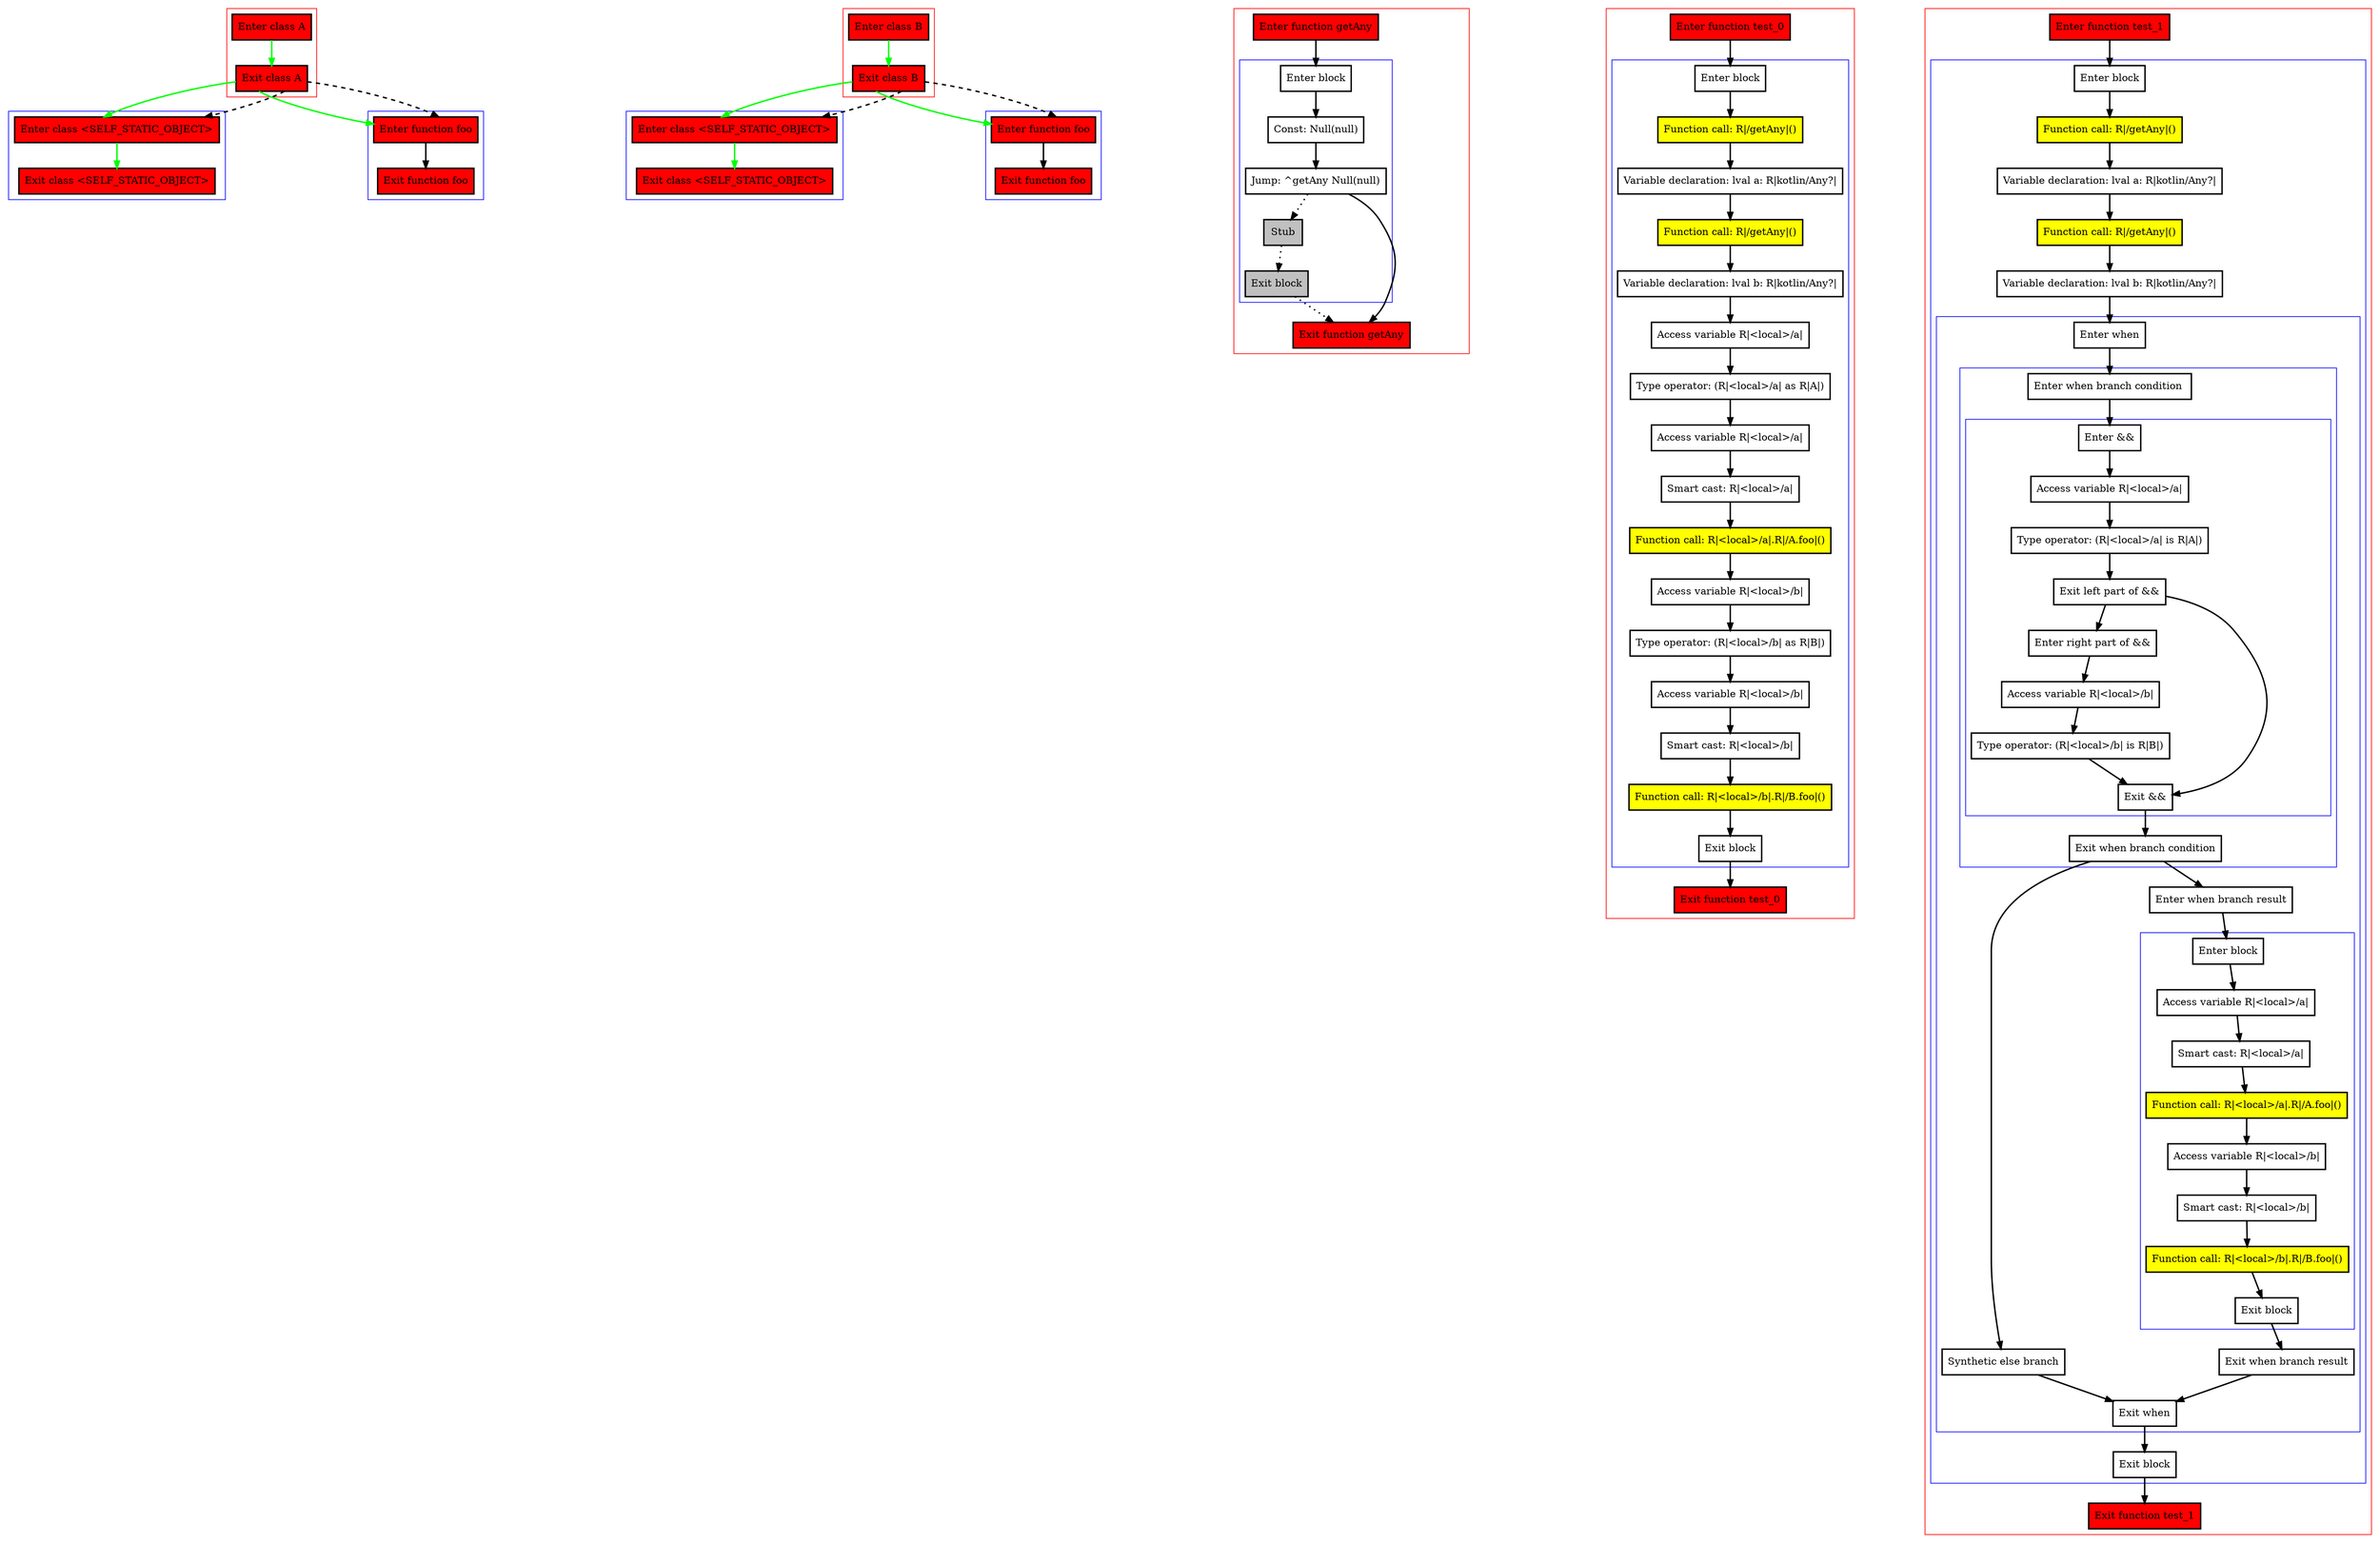 digraph multipleCasts_kt {
    graph [nodesep=3]
    node [shape=box penwidth=2]
    edge [penwidth=2]

    subgraph cluster_0 {
        color=red
        0 [label="Enter class A" style="filled" fillcolor=red];
        1 [label="Exit class A" style="filled" fillcolor=red];
    }
    subgraph cluster_1 {
        color=blue
        2 [label="Enter class <SELF_STATIC_OBJECT>" style="filled" fillcolor=red];
        3 [label="Exit class <SELF_STATIC_OBJECT>" style="filled" fillcolor=red];
    }
    subgraph cluster_2 {
        color=blue
        4 [label="Enter function foo" style="filled" fillcolor=red];
        5 [label="Exit function foo" style="filled" fillcolor=red];
    }
    0 -> {1} [color=green];
    1 -> {2 4} [color=green];
    1 -> {2 4} [style=dashed];
    2 -> {3} [color=green];
    4 -> {5};

    subgraph cluster_3 {
        color=red
        6 [label="Enter class B" style="filled" fillcolor=red];
        7 [label="Exit class B" style="filled" fillcolor=red];
    }
    subgraph cluster_4 {
        color=blue
        8 [label="Enter class <SELF_STATIC_OBJECT>" style="filled" fillcolor=red];
        9 [label="Exit class <SELF_STATIC_OBJECT>" style="filled" fillcolor=red];
    }
    subgraph cluster_5 {
        color=blue
        10 [label="Enter function foo" style="filled" fillcolor=red];
        11 [label="Exit function foo" style="filled" fillcolor=red];
    }
    6 -> {7} [color=green];
    7 -> {8 10} [color=green];
    7 -> {8 10} [style=dashed];
    8 -> {9} [color=green];
    10 -> {11};

    subgraph cluster_6 {
        color=red
        12 [label="Enter function getAny" style="filled" fillcolor=red];
        subgraph cluster_7 {
            color=blue
            13 [label="Enter block"];
            14 [label="Const: Null(null)"];
            15 [label="Jump: ^getAny Null(null)"];
            16 [label="Stub" style="filled" fillcolor=gray];
            17 [label="Exit block" style="filled" fillcolor=gray];
        }
        18 [label="Exit function getAny" style="filled" fillcolor=red];
    }
    12 -> {13};
    13 -> {14};
    14 -> {15};
    15 -> {18};
    15 -> {16} [style=dotted];
    16 -> {17} [style=dotted];
    17 -> {18} [style=dotted];

    subgraph cluster_8 {
        color=red
        19 [label="Enter function test_0" style="filled" fillcolor=red];
        subgraph cluster_9 {
            color=blue
            20 [label="Enter block"];
            21 [label="Function call: R|/getAny|()" style="filled" fillcolor=yellow];
            22 [label="Variable declaration: lval a: R|kotlin/Any?|"];
            23 [label="Function call: R|/getAny|()" style="filled" fillcolor=yellow];
            24 [label="Variable declaration: lval b: R|kotlin/Any?|"];
            25 [label="Access variable R|<local>/a|"];
            26 [label="Type operator: (R|<local>/a| as R|A|)"];
            27 [label="Access variable R|<local>/a|"];
            28 [label="Smart cast: R|<local>/a|"];
            29 [label="Function call: R|<local>/a|.R|/A.foo|()" style="filled" fillcolor=yellow];
            30 [label="Access variable R|<local>/b|"];
            31 [label="Type operator: (R|<local>/b| as R|B|)"];
            32 [label="Access variable R|<local>/b|"];
            33 [label="Smart cast: R|<local>/b|"];
            34 [label="Function call: R|<local>/b|.R|/B.foo|()" style="filled" fillcolor=yellow];
            35 [label="Exit block"];
        }
        36 [label="Exit function test_0" style="filled" fillcolor=red];
    }
    19 -> {20};
    20 -> {21};
    21 -> {22};
    22 -> {23};
    23 -> {24};
    24 -> {25};
    25 -> {26};
    26 -> {27};
    27 -> {28};
    28 -> {29};
    29 -> {30};
    30 -> {31};
    31 -> {32};
    32 -> {33};
    33 -> {34};
    34 -> {35};
    35 -> {36};

    subgraph cluster_10 {
        color=red
        37 [label="Enter function test_1" style="filled" fillcolor=red];
        subgraph cluster_11 {
            color=blue
            38 [label="Enter block"];
            39 [label="Function call: R|/getAny|()" style="filled" fillcolor=yellow];
            40 [label="Variable declaration: lval a: R|kotlin/Any?|"];
            41 [label="Function call: R|/getAny|()" style="filled" fillcolor=yellow];
            42 [label="Variable declaration: lval b: R|kotlin/Any?|"];
            subgraph cluster_12 {
                color=blue
                43 [label="Enter when"];
                subgraph cluster_13 {
                    color=blue
                    44 [label="Enter when branch condition "];
                    subgraph cluster_14 {
                        color=blue
                        45 [label="Enter &&"];
                        46 [label="Access variable R|<local>/a|"];
                        47 [label="Type operator: (R|<local>/a| is R|A|)"];
                        48 [label="Exit left part of &&"];
                        49 [label="Enter right part of &&"];
                        50 [label="Access variable R|<local>/b|"];
                        51 [label="Type operator: (R|<local>/b| is R|B|)"];
                        52 [label="Exit &&"];
                    }
                    53 [label="Exit when branch condition"];
                }
                54 [label="Synthetic else branch"];
                55 [label="Enter when branch result"];
                subgraph cluster_15 {
                    color=blue
                    56 [label="Enter block"];
                    57 [label="Access variable R|<local>/a|"];
                    58 [label="Smart cast: R|<local>/a|"];
                    59 [label="Function call: R|<local>/a|.R|/A.foo|()" style="filled" fillcolor=yellow];
                    60 [label="Access variable R|<local>/b|"];
                    61 [label="Smart cast: R|<local>/b|"];
                    62 [label="Function call: R|<local>/b|.R|/B.foo|()" style="filled" fillcolor=yellow];
                    63 [label="Exit block"];
                }
                64 [label="Exit when branch result"];
                65 [label="Exit when"];
            }
            66 [label="Exit block"];
        }
        67 [label="Exit function test_1" style="filled" fillcolor=red];
    }
    37 -> {38};
    38 -> {39};
    39 -> {40};
    40 -> {41};
    41 -> {42};
    42 -> {43};
    43 -> {44};
    44 -> {45};
    45 -> {46};
    46 -> {47};
    47 -> {48};
    48 -> {49 52};
    49 -> {50};
    50 -> {51};
    51 -> {52};
    52 -> {53};
    53 -> {54 55};
    54 -> {65};
    55 -> {56};
    56 -> {57};
    57 -> {58};
    58 -> {59};
    59 -> {60};
    60 -> {61};
    61 -> {62};
    62 -> {63};
    63 -> {64};
    64 -> {65};
    65 -> {66};
    66 -> {67};

}
